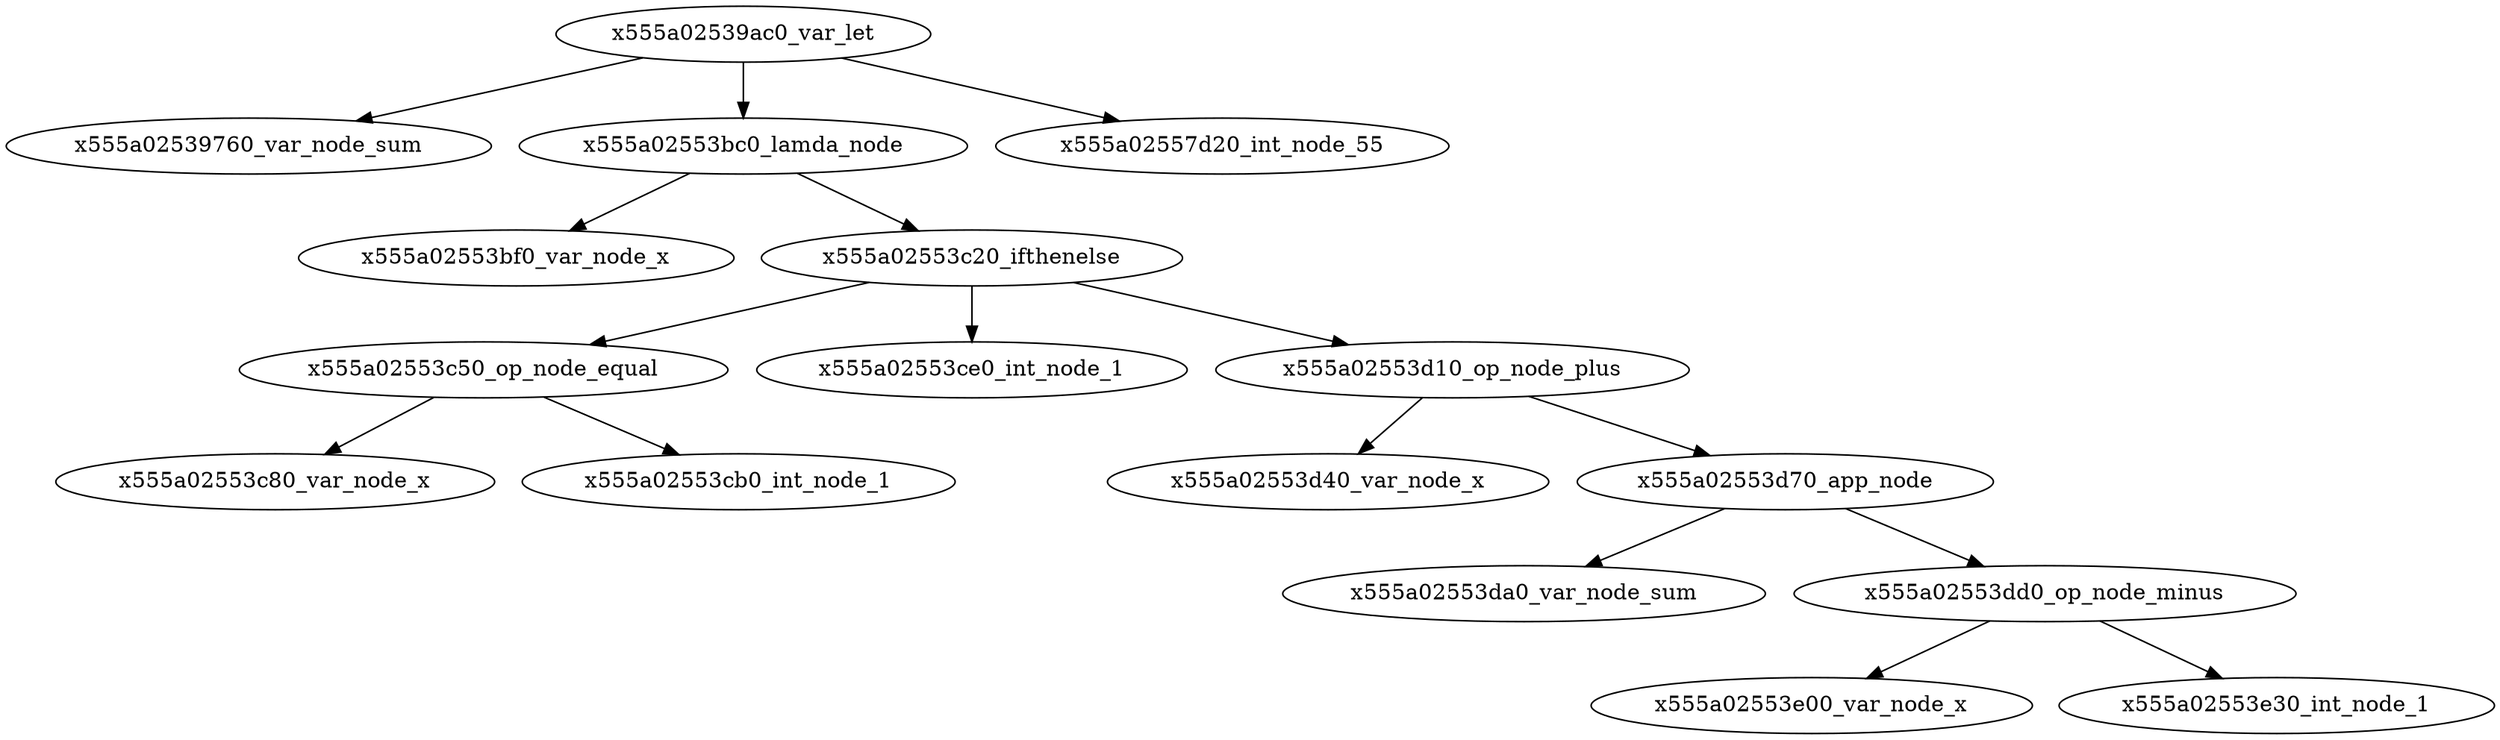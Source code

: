digraph G {
x555a02539ac0_var_let -> x555a02539760_var_node_sum
x555a02539ac0_var_let -> x555a02553bc0_lamda_node
x555a02553bc0_lamda_node -> x555a02553bf0_var_node_x
x555a02553bc0_lamda_node -> x555a02553c20_ifthenelse
x555a02553c20_ifthenelse -> x555a02553c50_op_node_equal
x555a02553c50_op_node_equal -> x555a02553c80_var_node_x
x555a02553c50_op_node_equal -> x555a02553cb0_int_node_1
x555a02553c20_ifthenelse -> x555a02553ce0_int_node_1
x555a02553c20_ifthenelse -> x555a02553d10_op_node_plus
x555a02553d10_op_node_plus -> x555a02553d40_var_node_x
x555a02553d10_op_node_plus -> x555a02553d70_app_node
x555a02553d70_app_node -> x555a02553da0_var_node_sum
x555a02553d70_app_node -> x555a02553dd0_op_node_minus
x555a02553dd0_op_node_minus -> x555a02553e00_var_node_x
x555a02553dd0_op_node_minus -> x555a02553e30_int_node_1
x555a02539ac0_var_let -> x555a02557d20_int_node_55
}